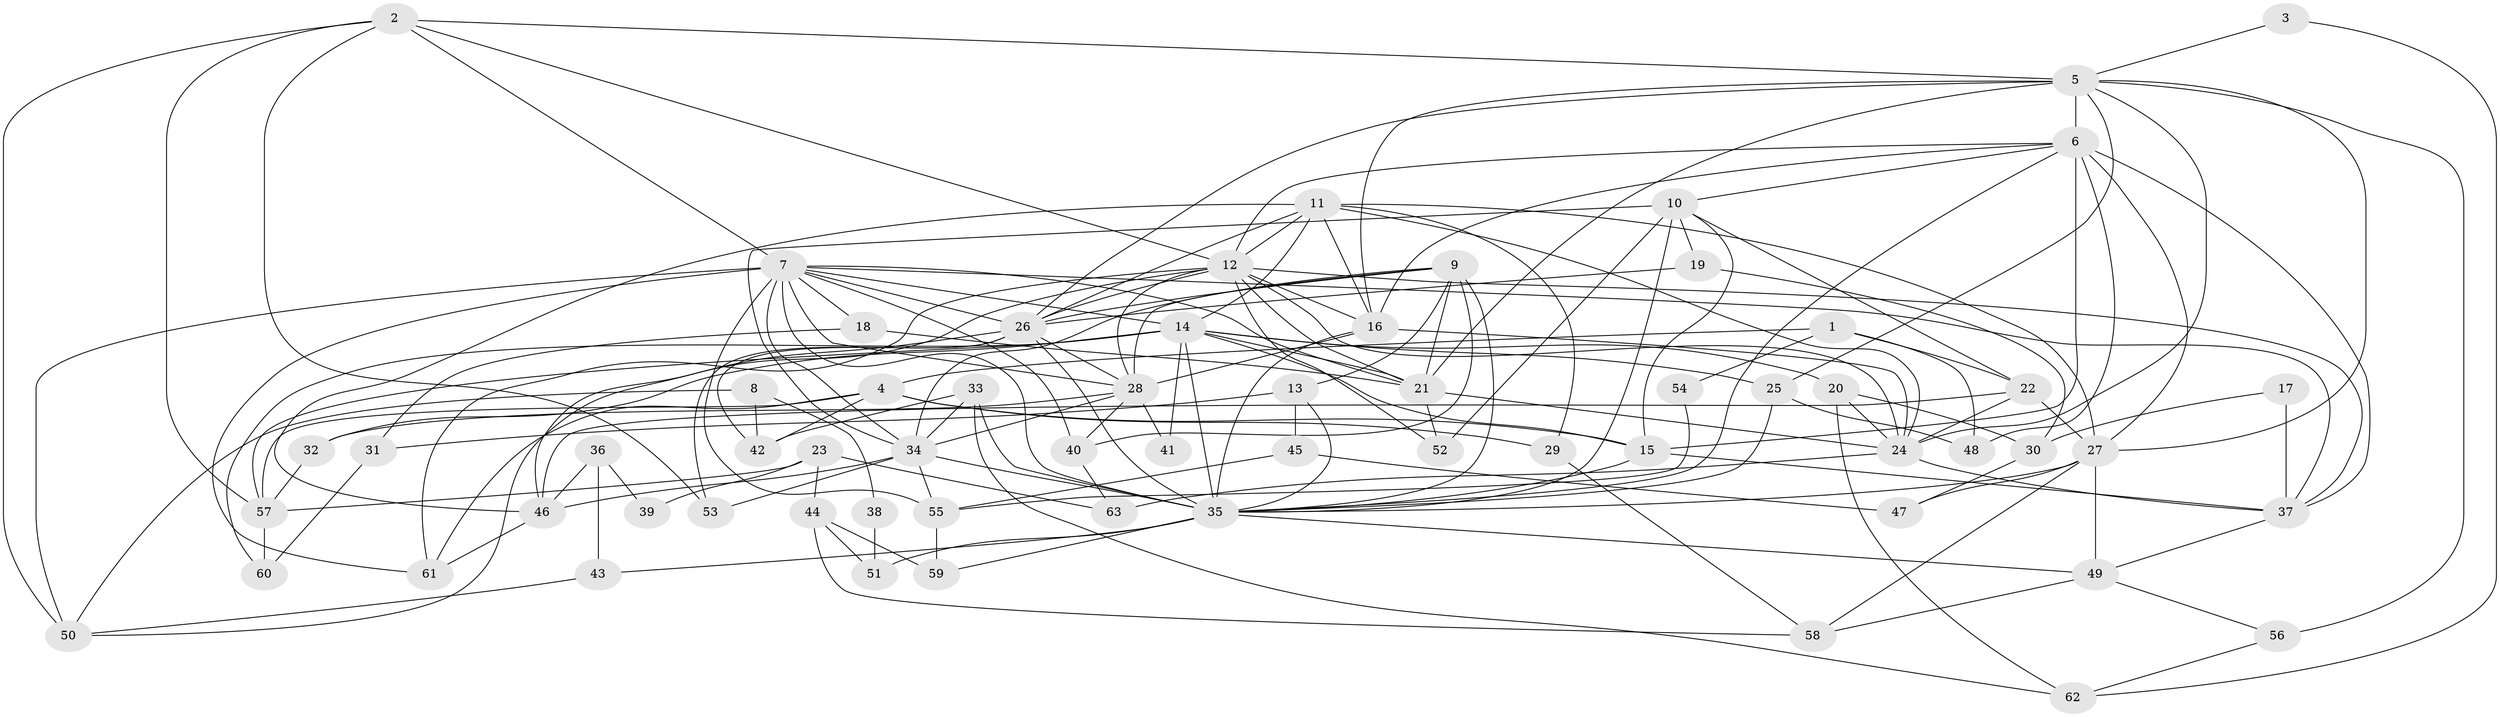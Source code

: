 // original degree distribution, {4: 0.2777777777777778, 6: 0.06349206349206349, 2: 0.11904761904761904, 7: 0.047619047619047616, 5: 0.23015873015873015, 3: 0.2619047619047619}
// Generated by graph-tools (version 1.1) at 2025/36/03/09/25 02:36:08]
// undirected, 63 vertices, 165 edges
graph export_dot {
graph [start="1"]
  node [color=gray90,style=filled];
  1;
  2;
  3;
  4;
  5;
  6;
  7;
  8;
  9;
  10;
  11;
  12;
  13;
  14;
  15;
  16;
  17;
  18;
  19;
  20;
  21;
  22;
  23;
  24;
  25;
  26;
  27;
  28;
  29;
  30;
  31;
  32;
  33;
  34;
  35;
  36;
  37;
  38;
  39;
  40;
  41;
  42;
  43;
  44;
  45;
  46;
  47;
  48;
  49;
  50;
  51;
  52;
  53;
  54;
  55;
  56;
  57;
  58;
  59;
  60;
  61;
  62;
  63;
  1 -- 4 [weight=1.0];
  1 -- 22 [weight=1.0];
  1 -- 48 [weight=1.0];
  1 -- 54 [weight=1.0];
  2 -- 5 [weight=1.0];
  2 -- 7 [weight=1.0];
  2 -- 12 [weight=1.0];
  2 -- 50 [weight=1.0];
  2 -- 53 [weight=1.0];
  2 -- 57 [weight=1.0];
  3 -- 5 [weight=1.0];
  3 -- 62 [weight=1.0];
  4 -- 15 [weight=3.0];
  4 -- 29 [weight=1.0];
  4 -- 42 [weight=2.0];
  4 -- 57 [weight=1.0];
  4 -- 61 [weight=1.0];
  5 -- 6 [weight=4.0];
  5 -- 16 [weight=1.0];
  5 -- 21 [weight=1.0];
  5 -- 24 [weight=1.0];
  5 -- 25 [weight=1.0];
  5 -- 26 [weight=1.0];
  5 -- 27 [weight=1.0];
  5 -- 56 [weight=2.0];
  6 -- 10 [weight=1.0];
  6 -- 12 [weight=1.0];
  6 -- 15 [weight=1.0];
  6 -- 16 [weight=2.0];
  6 -- 27 [weight=1.0];
  6 -- 35 [weight=1.0];
  6 -- 37 [weight=1.0];
  6 -- 48 [weight=1.0];
  7 -- 14 [weight=1.0];
  7 -- 18 [weight=1.0];
  7 -- 21 [weight=1.0];
  7 -- 26 [weight=1.0];
  7 -- 28 [weight=1.0];
  7 -- 34 [weight=1.0];
  7 -- 35 [weight=3.0];
  7 -- 37 [weight=1.0];
  7 -- 40 [weight=1.0];
  7 -- 50 [weight=1.0];
  7 -- 55 [weight=1.0];
  7 -- 61 [weight=1.0];
  8 -- 38 [weight=1.0];
  8 -- 42 [weight=1.0];
  8 -- 50 [weight=1.0];
  9 -- 13 [weight=1.0];
  9 -- 21 [weight=1.0];
  9 -- 26 [weight=1.0];
  9 -- 28 [weight=1.0];
  9 -- 34 [weight=1.0];
  9 -- 35 [weight=1.0];
  9 -- 40 [weight=1.0];
  10 -- 15 [weight=1.0];
  10 -- 19 [weight=1.0];
  10 -- 22 [weight=1.0];
  10 -- 34 [weight=1.0];
  10 -- 35 [weight=1.0];
  10 -- 52 [weight=2.0];
  11 -- 12 [weight=1.0];
  11 -- 14 [weight=1.0];
  11 -- 16 [weight=1.0];
  11 -- 24 [weight=1.0];
  11 -- 26 [weight=1.0];
  11 -- 27 [weight=1.0];
  11 -- 29 [weight=1.0];
  11 -- 46 [weight=1.0];
  12 -- 16 [weight=1.0];
  12 -- 21 [weight=2.0];
  12 -- 24 [weight=1.0];
  12 -- 26 [weight=2.0];
  12 -- 28 [weight=2.0];
  12 -- 37 [weight=1.0];
  12 -- 46 [weight=1.0];
  12 -- 52 [weight=1.0];
  12 -- 61 [weight=1.0];
  13 -- 31 [weight=1.0];
  13 -- 35 [weight=1.0];
  13 -- 45 [weight=1.0];
  14 -- 15 [weight=1.0];
  14 -- 20 [weight=1.0];
  14 -- 21 [weight=1.0];
  14 -- 25 [weight=1.0];
  14 -- 32 [weight=1.0];
  14 -- 35 [weight=1.0];
  14 -- 41 [weight=1.0];
  14 -- 57 [weight=1.0];
  14 -- 60 [weight=1.0];
  15 -- 35 [weight=1.0];
  15 -- 37 [weight=1.0];
  16 -- 24 [weight=1.0];
  16 -- 28 [weight=2.0];
  16 -- 35 [weight=2.0];
  17 -- 30 [weight=1.0];
  17 -- 37 [weight=1.0];
  18 -- 21 [weight=1.0];
  18 -- 31 [weight=1.0];
  19 -- 26 [weight=1.0];
  19 -- 30 [weight=1.0];
  20 -- 24 [weight=1.0];
  20 -- 30 [weight=1.0];
  20 -- 62 [weight=1.0];
  21 -- 24 [weight=2.0];
  21 -- 52 [weight=1.0];
  22 -- 24 [weight=1.0];
  22 -- 27 [weight=1.0];
  22 -- 46 [weight=1.0];
  23 -- 39 [weight=1.0];
  23 -- 44 [weight=1.0];
  23 -- 57 [weight=1.0];
  23 -- 63 [weight=1.0];
  24 -- 37 [weight=1.0];
  24 -- 63 [weight=2.0];
  25 -- 35 [weight=1.0];
  25 -- 48 [weight=1.0];
  26 -- 28 [weight=1.0];
  26 -- 35 [weight=2.0];
  26 -- 42 [weight=1.0];
  26 -- 50 [weight=1.0];
  26 -- 53 [weight=1.0];
  27 -- 35 [weight=1.0];
  27 -- 47 [weight=1.0];
  27 -- 49 [weight=1.0];
  27 -- 58 [weight=1.0];
  28 -- 32 [weight=1.0];
  28 -- 34 [weight=1.0];
  28 -- 40 [weight=4.0];
  28 -- 41 [weight=1.0];
  29 -- 58 [weight=1.0];
  30 -- 47 [weight=1.0];
  31 -- 60 [weight=1.0];
  32 -- 57 [weight=1.0];
  33 -- 34 [weight=1.0];
  33 -- 35 [weight=1.0];
  33 -- 42 [weight=1.0];
  33 -- 62 [weight=1.0];
  34 -- 35 [weight=1.0];
  34 -- 46 [weight=1.0];
  34 -- 53 [weight=1.0];
  34 -- 55 [weight=1.0];
  35 -- 43 [weight=1.0];
  35 -- 49 [weight=1.0];
  35 -- 51 [weight=1.0];
  35 -- 59 [weight=1.0];
  36 -- 39 [weight=1.0];
  36 -- 43 [weight=1.0];
  36 -- 46 [weight=1.0];
  37 -- 49 [weight=1.0];
  38 -- 51 [weight=1.0];
  40 -- 63 [weight=1.0];
  43 -- 50 [weight=1.0];
  44 -- 51 [weight=1.0];
  44 -- 58 [weight=1.0];
  44 -- 59 [weight=1.0];
  45 -- 47 [weight=1.0];
  45 -- 55 [weight=1.0];
  46 -- 61 [weight=1.0];
  49 -- 56 [weight=1.0];
  49 -- 58 [weight=1.0];
  54 -- 55 [weight=1.0];
  55 -- 59 [weight=1.0];
  56 -- 62 [weight=1.0];
  57 -- 60 [weight=1.0];
}
